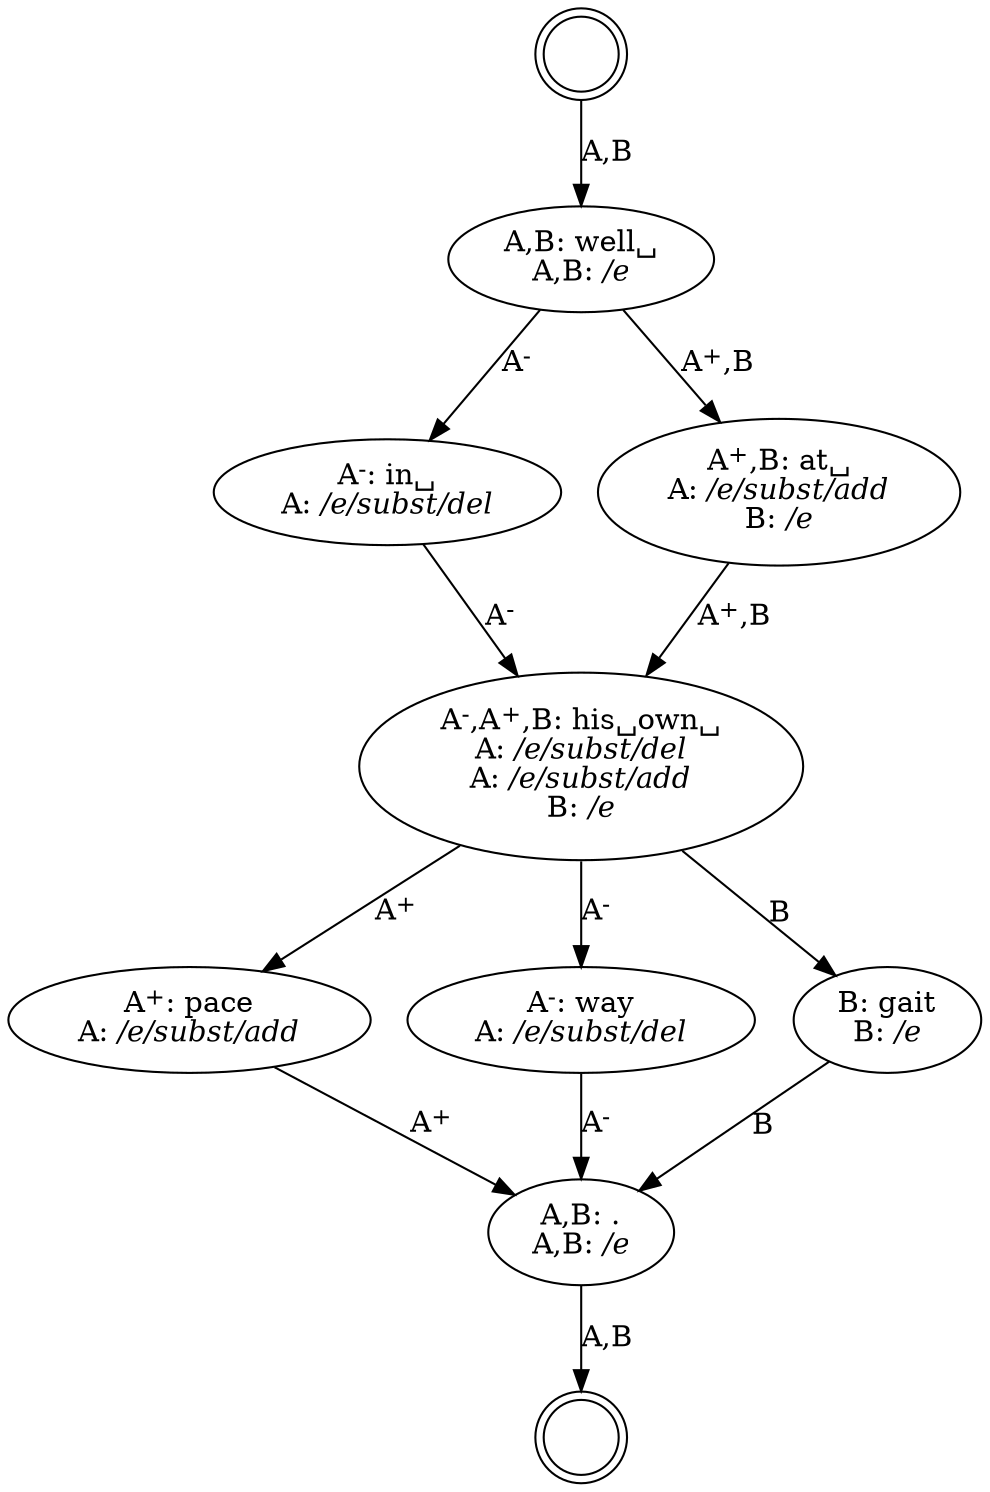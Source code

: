 digraph CollationGraph{
    labelloc=b

    t000 [label="";shape=doublecircle,rank=middle]
    t001 [label="";shape=doublecircle,rank=middle]
    t002 [label=<A,B: well&#9251;<br/>A,B: <i>/e</i>>]
    t003 [label=<A<sup>-</sup>: in&#9251;<br/>A: <i>/e/subst/del</i>>]
    t004 [label=<A<sup>+</sup>,B: at&#9251;<br/>A: <i>/e/subst/add</i><br/>B: <i>/e</i><br/>>]
    t004a [label=<A<sup>-</sup>,A<sup>+</sup>,B: his&#9251;own&#9251;<br/>A: <i>/e/subst/del</i><br/>A: <i>/e/subst/add</i><br/>B: <i>/e</i><br/>>]
    t005 [label=<A<sup>+</sup>: pace<br/>A: <i>/e/subst/add</i>>]
    t005a [label=<A<sup>-</sup>: way<br/>A: <i>/e/subst/del</i>>]
    t006 [label=<A,B: .<br/>A,B: <i>/e</i>>]
    t007 [label=<B: gait<br/>B: <i>/e</i>>]

    t000->t002[label="A,B"]
    t002->t003[label=<A<sup>-</sup>>]
    t002->t004[label=<A<sup>+</sup>,B>]
    t003->t004a[label=<A<sup>-</sup>>]
    t004->t004a[label=<A<sup>+</sup>,B>]
    t004a->t005->t006[label=<A<sup>+</sup>>]
    t004a->t005a->t006[label=<A<sup>-</sup>>]
    t004a->t007->t006[label="B"]
    t006->t001[label="A,B"]
}
